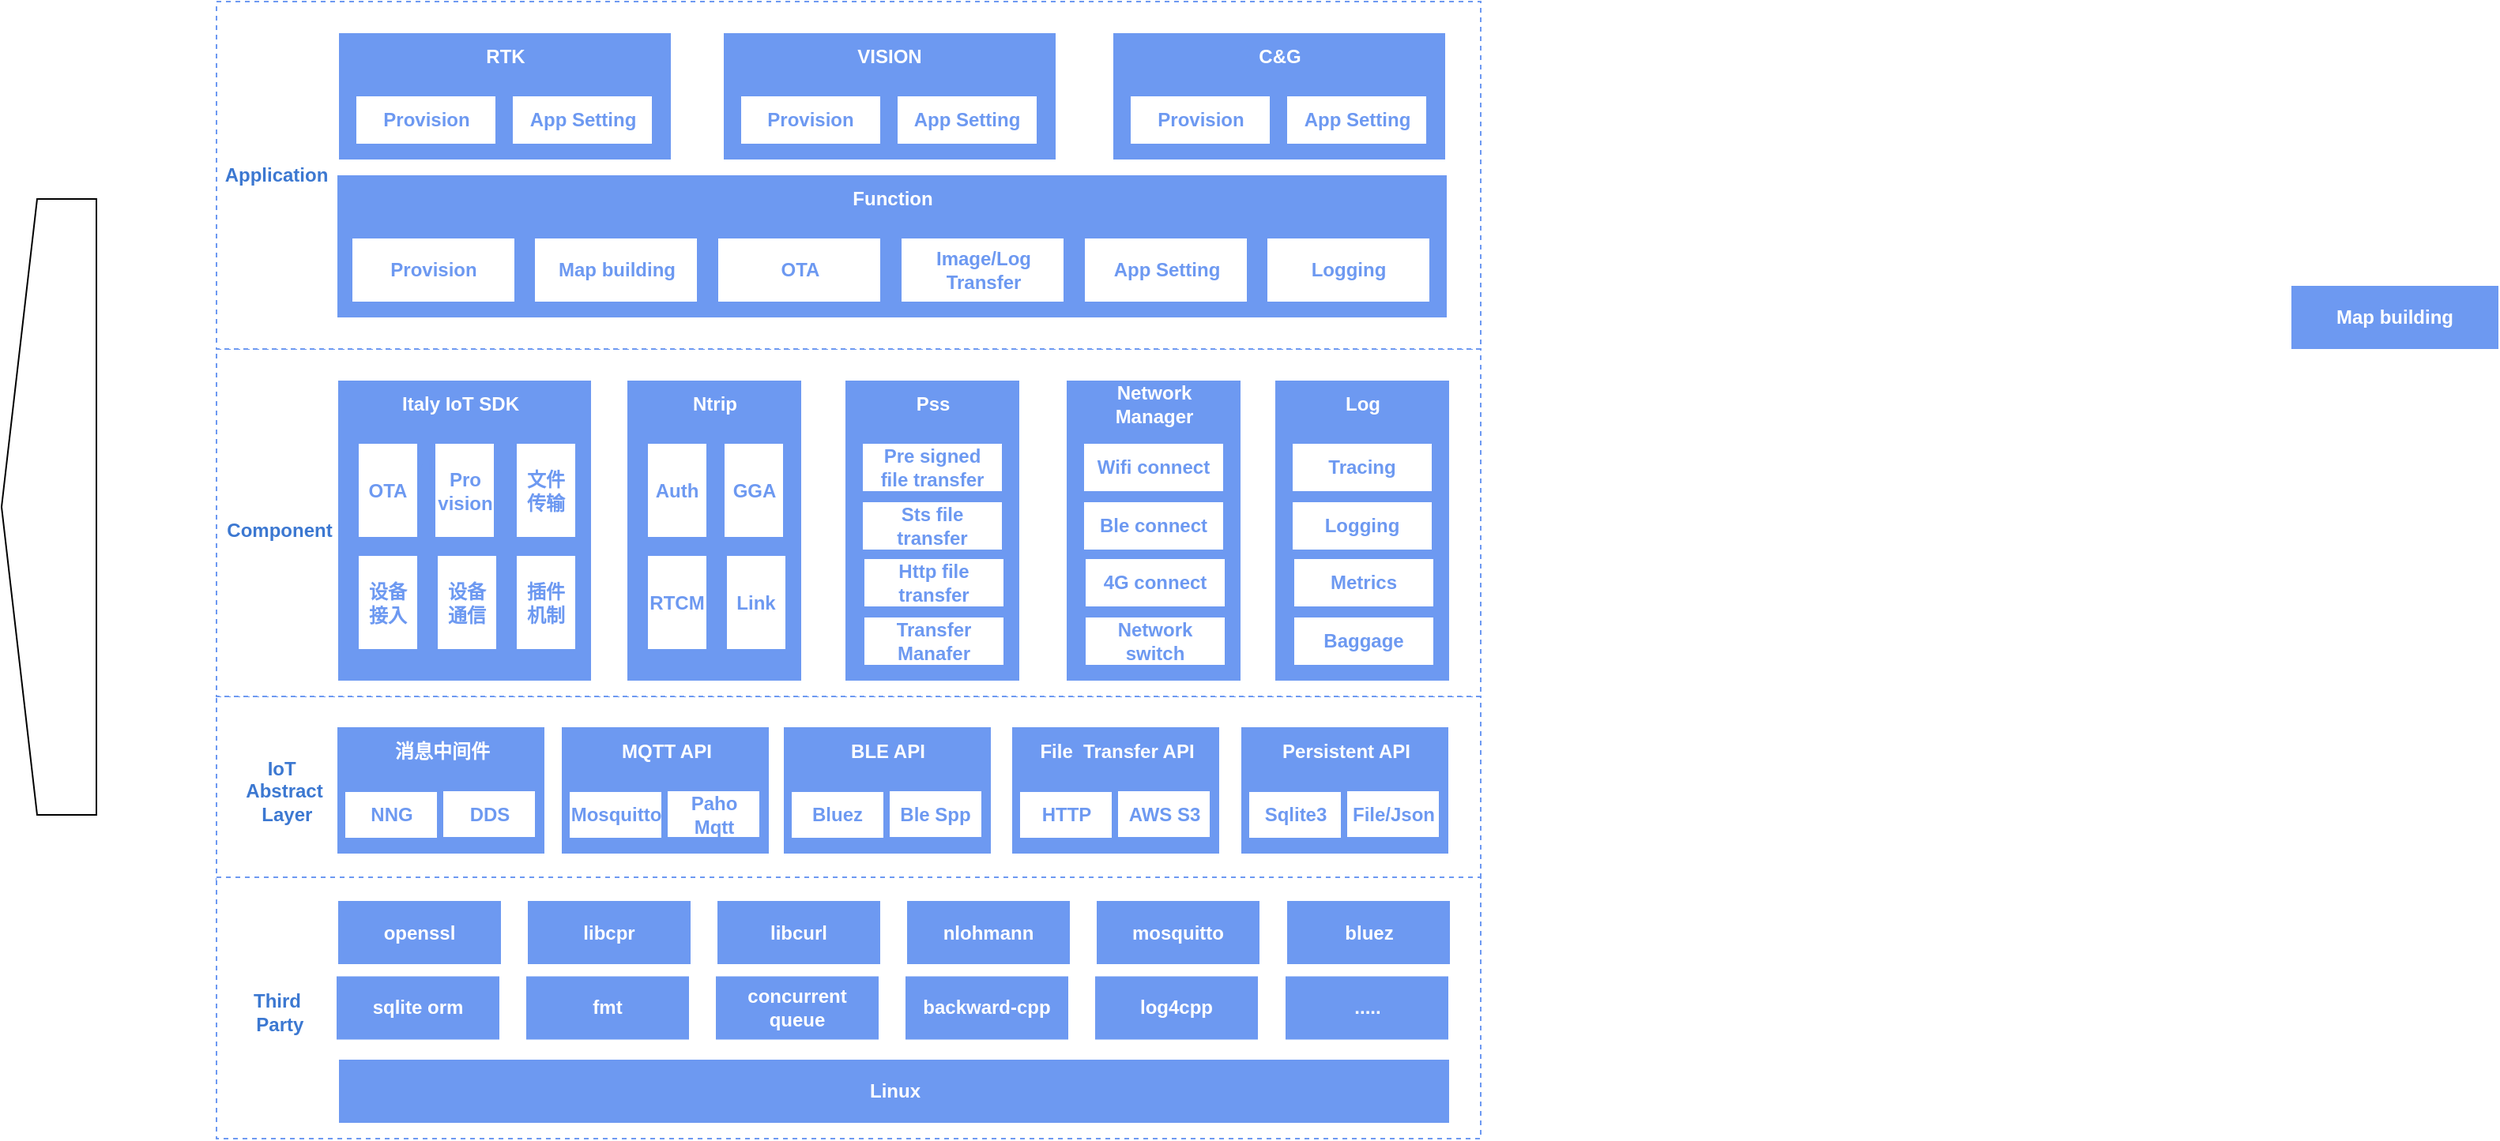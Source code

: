 <mxfile version="24.2.5" type="github">
  <diagram name="Page-1" id="l_OiwGUTq0qdKfJkXdF_">
    <mxGraphModel dx="2349" dy="774" grid="1" gridSize="10" guides="1" tooltips="1" connect="1" arrows="1" fold="1" page="1" pageScale="1" pageWidth="980" pageHeight="1390" math="0" shadow="0">
      <root>
        <mxCell id="0" />
        <mxCell id="1" parent="0" />
        <mxCell id="pYx0bb8y0Nwebs5ZcUZV-115" value="" style="rounded=0;whiteSpace=wrap;html=1;dashed=1;strokeColor=#6D99F1;" vertex="1" parent="1">
          <mxGeometry x="80" y="570" width="800" height="120" as="geometry" />
        </mxCell>
        <mxCell id="pYx0bb8y0Nwebs5ZcUZV-114" value="" style="rounded=0;whiteSpace=wrap;html=1;dashed=1;strokeColor=#6D99F1;" vertex="1" parent="1">
          <mxGeometry x="80" y="350" width="800" height="220" as="geometry" />
        </mxCell>
        <mxCell id="pYx0bb8y0Nwebs5ZcUZV-113" value="" style="rounded=0;whiteSpace=wrap;html=1;dashed=1;strokeColor=#6D99F1;" vertex="1" parent="1">
          <mxGeometry x="80" y="130" width="800" height="220" as="geometry" />
        </mxCell>
        <mxCell id="pYx0bb8y0Nwebs5ZcUZV-15" value="" style="rounded=0;whiteSpace=wrap;html=1;dashed=1;strokeColor=#6D99F1;strokeWidth=1;" vertex="1" parent="1">
          <mxGeometry x="80" y="684.5" width="800" height="165.5" as="geometry" />
        </mxCell>
        <mxCell id="LwNcviMzNNnvvnob7Xeb-47" value="" style="shape=offPageConnector;whiteSpace=wrap;html=1;rotation=90;" parent="1" vertex="1">
          <mxGeometry x="-221" y="420" width="390" height="60" as="geometry" />
        </mxCell>
        <mxCell id="LwNcviMzNNnvvnob7Xeb-116" value="IoT&amp;nbsp;&lt;div&gt;Abstract&lt;/div&gt;&lt;div&gt;&amp;nbsp;Layer&lt;/div&gt;" style="text;html=1;align=center;verticalAlign=middle;whiteSpace=wrap;rounded=0;fontStyle=1;fontColor=#3C78D1;" parent="1" vertex="1">
          <mxGeometry x="87.5" y="576.75" width="70" height="105.5" as="geometry" />
        </mxCell>
        <mxCell id="LwNcviMzNNnvvnob7Xeb-117" value="Component" style="text;html=1;align=center;verticalAlign=middle;whiteSpace=wrap;rounded=0;fontStyle=1;fontColor=#3C78D1;" parent="1" vertex="1">
          <mxGeometry x="80" y="350" width="80" height="230" as="geometry" />
        </mxCell>
        <mxCell id="LwNcviMzNNnvvnob7Xeb-168" value="" style="rounded=0;whiteSpace=wrap;html=1;fillColor=#6D99F1;strokeColor=none;" parent="1" vertex="1">
          <mxGeometry x="156.5" y="589.5" width="131" height="80" as="geometry" />
        </mxCell>
        <mxCell id="LwNcviMzNNnvvnob7Xeb-170" value="消息中间件" style="text;html=1;strokeColor=none;fillColor=none;align=center;verticalAlign=middle;whiteSpace=wrap;rounded=0;fontColor=#FFFFFF;fontStyle=1;movable=1;resizable=1;rotatable=1;deletable=1;editable=1;locked=0;connectable=1;" parent="1" vertex="1">
          <mxGeometry x="157.5" y="589.5" width="130" height="30" as="geometry" />
        </mxCell>
        <mxCell id="LwNcviMzNNnvvnob7Xeb-172" value="NNG" style="rounded=0;whiteSpace=wrap;html=1;strokeColor=none;fontColor=#6D99F1;fontStyle=1" parent="1" vertex="1">
          <mxGeometry x="161.5" y="630.5" width="58" height="29" as="geometry" />
        </mxCell>
        <mxCell id="LwNcviMzNNnvvnob7Xeb-192" value="DDS" style="rounded=0;whiteSpace=wrap;html=1;strokeColor=none;fontColor=#6D99F1;fontStyle=1" parent="1" vertex="1">
          <mxGeometry x="223.5" y="630" width="58" height="29" as="geometry" />
        </mxCell>
        <mxCell id="LwNcviMzNNnvvnob7Xeb-194" value="" style="rounded=0;whiteSpace=wrap;html=1;fillColor=#6D99F1;strokeColor=none;" parent="1" vertex="1">
          <mxGeometry x="298.5" y="589.5" width="131" height="80" as="geometry" />
        </mxCell>
        <mxCell id="LwNcviMzNNnvvnob7Xeb-195" value="MQTT API" style="text;html=1;strokeColor=none;fillColor=none;align=center;verticalAlign=middle;whiteSpace=wrap;rounded=0;fontColor=#FFFFFF;fontStyle=1;movable=1;resizable=1;rotatable=1;deletable=1;editable=1;locked=0;connectable=1;" parent="1" vertex="1">
          <mxGeometry x="299.5" y="589.5" width="130" height="30" as="geometry" />
        </mxCell>
        <mxCell id="LwNcviMzNNnvvnob7Xeb-196" value="Mosquitto" style="rounded=0;whiteSpace=wrap;html=1;strokeColor=none;fontColor=#6D99F1;fontStyle=1" parent="1" vertex="1">
          <mxGeometry x="303.5" y="630.5" width="58" height="29" as="geometry" />
        </mxCell>
        <mxCell id="LwNcviMzNNnvvnob7Xeb-197" value="Paho Mqtt" style="rounded=0;whiteSpace=wrap;html=1;strokeColor=none;fontColor=#6D99F1;fontStyle=1" parent="1" vertex="1">
          <mxGeometry x="365.5" y="630" width="58" height="29" as="geometry" />
        </mxCell>
        <mxCell id="LwNcviMzNNnvvnob7Xeb-198" value="" style="rounded=0;whiteSpace=wrap;html=1;fillColor=#6D99F1;strokeColor=none;" parent="1" vertex="1">
          <mxGeometry x="439" y="589.5" width="131" height="80" as="geometry" />
        </mxCell>
        <mxCell id="LwNcviMzNNnvvnob7Xeb-199" value="BLE API" style="text;html=1;strokeColor=none;fillColor=none;align=center;verticalAlign=middle;whiteSpace=wrap;rounded=0;fontColor=#FFFFFF;fontStyle=1;movable=1;resizable=1;rotatable=1;deletable=1;editable=1;locked=0;connectable=1;" parent="1" vertex="1">
          <mxGeometry x="440" y="589.5" width="130" height="30" as="geometry" />
        </mxCell>
        <mxCell id="LwNcviMzNNnvvnob7Xeb-200" value="Bluez" style="rounded=0;whiteSpace=wrap;html=1;strokeColor=none;fontColor=#6D99F1;fontStyle=1" parent="1" vertex="1">
          <mxGeometry x="444" y="630.5" width="58" height="29" as="geometry" />
        </mxCell>
        <mxCell id="LwNcviMzNNnvvnob7Xeb-201" value="Ble Spp" style="rounded=0;whiteSpace=wrap;html=1;strokeColor=none;fontColor=#6D99F1;fontStyle=1" parent="1" vertex="1">
          <mxGeometry x="506" y="630" width="58" height="29" as="geometry" />
        </mxCell>
        <mxCell id="LwNcviMzNNnvvnob7Xeb-202" value="" style="rounded=0;whiteSpace=wrap;html=1;fillColor=#6D99F1;strokeColor=none;" parent="1" vertex="1">
          <mxGeometry x="583.5" y="589.5" width="131" height="80" as="geometry" />
        </mxCell>
        <mxCell id="LwNcviMzNNnvvnob7Xeb-203" value="File&amp;nbsp; Transfer API" style="text;html=1;strokeColor=none;fillColor=none;align=center;verticalAlign=middle;whiteSpace=wrap;rounded=0;fontColor=#FFFFFF;fontStyle=1;movable=1;resizable=1;rotatable=1;deletable=1;editable=1;locked=0;connectable=1;" parent="1" vertex="1">
          <mxGeometry x="584.5" y="589.5" width="130" height="30" as="geometry" />
        </mxCell>
        <mxCell id="LwNcviMzNNnvvnob7Xeb-204" value="HTTP" style="rounded=0;whiteSpace=wrap;html=1;strokeColor=none;fontColor=#6D99F1;fontStyle=1" parent="1" vertex="1">
          <mxGeometry x="588.5" y="630.5" width="58" height="29" as="geometry" />
        </mxCell>
        <mxCell id="LwNcviMzNNnvvnob7Xeb-205" value="AWS S3" style="rounded=0;whiteSpace=wrap;html=1;strokeColor=none;fontColor=#6D99F1;fontStyle=1" parent="1" vertex="1">
          <mxGeometry x="650.5" y="630" width="58" height="29" as="geometry" />
        </mxCell>
        <mxCell id="LwNcviMzNNnvvnob7Xeb-206" value="" style="rounded=0;whiteSpace=wrap;html=1;fillColor=#6D99F1;strokeColor=none;" parent="1" vertex="1">
          <mxGeometry x="728.5" y="589.5" width="131" height="80" as="geometry" />
        </mxCell>
        <mxCell id="LwNcviMzNNnvvnob7Xeb-207" value="Persistent API" style="text;html=1;strokeColor=none;fillColor=none;align=center;verticalAlign=middle;whiteSpace=wrap;rounded=0;fontColor=#FFFFFF;fontStyle=1;movable=1;resizable=1;rotatable=1;deletable=1;editable=1;locked=0;connectable=1;" parent="1" vertex="1">
          <mxGeometry x="729.5" y="589.5" width="130" height="30" as="geometry" />
        </mxCell>
        <mxCell id="LwNcviMzNNnvvnob7Xeb-208" value="Sqlite3" style="rounded=0;whiteSpace=wrap;html=1;strokeColor=none;fontColor=#6D99F1;fontStyle=1" parent="1" vertex="1">
          <mxGeometry x="733.5" y="630.5" width="58" height="29" as="geometry" />
        </mxCell>
        <mxCell id="LwNcviMzNNnvvnob7Xeb-209" value="File/Json" style="rounded=0;whiteSpace=wrap;html=1;strokeColor=none;fontColor=#6D99F1;fontStyle=1" parent="1" vertex="1">
          <mxGeometry x="795.5" y="630" width="58" height="29" as="geometry" />
        </mxCell>
        <mxCell id="pYx0bb8y0Nwebs5ZcUZV-1" value="&lt;font color=&quot;#ffffff&quot;&gt;&lt;b&gt;openssl&lt;/b&gt;&lt;/font&gt;" style="rounded=0;whiteSpace=wrap;html=1;fillColor=#6D99F1;strokeColor=none;" vertex="1" parent="1">
          <mxGeometry x="157" y="699.5" width="103" height="40" as="geometry" />
        </mxCell>
        <mxCell id="pYx0bb8y0Nwebs5ZcUZV-17" value="Third&lt;div&gt;&amp;nbsp;Party&lt;/div&gt;" style="text;html=1;align=center;verticalAlign=middle;whiteSpace=wrap;rounded=0;fontStyle=1;fontColor=#3C78D1;" vertex="1" parent="1">
          <mxGeometry x="80" y="690" width="76.5" height="160" as="geometry" />
        </mxCell>
        <mxCell id="pYx0bb8y0Nwebs5ZcUZV-37" value="" style="group" vertex="1" connectable="0" parent="1">
          <mxGeometry x="157" y="370" width="160" height="190" as="geometry" />
        </mxCell>
        <mxCell id="LwNcviMzNNnvvnob7Xeb-74" value="" style="rounded=0;whiteSpace=wrap;html=1;fillColor=#6D99F1;strokeColor=none;" parent="pYx0bb8y0Nwebs5ZcUZV-37" vertex="1">
          <mxGeometry width="160" height="190" as="geometry" />
        </mxCell>
        <mxCell id="LwNcviMzNNnvvnob7Xeb-72" value="Italy IoT SDK" style="text;html=1;strokeColor=none;fillColor=none;align=center;verticalAlign=middle;whiteSpace=wrap;rounded=0;fontColor=#6d99f1;fontStyle=1;movable=1;resizable=1;rotatable=1;deletable=1;editable=1;locked=0;connectable=1;" parent="pYx0bb8y0Nwebs5ZcUZV-37" vertex="1">
          <mxGeometry x="18.5" y="40" width="95" height="30" as="geometry" />
        </mxCell>
        <mxCell id="LwNcviMzNNnvvnob7Xeb-75" value="设备接入" style="rounded=0;whiteSpace=wrap;html=1;strokeColor=none;fontColor=#6D99F1;fontStyle=1" parent="pYx0bb8y0Nwebs5ZcUZV-37" vertex="1">
          <mxGeometry x="13" y="111" width="37" height="59" as="geometry" />
        </mxCell>
        <mxCell id="LwNcviMzNNnvvnob7Xeb-76" value="Italy IoT SDK" style="text;html=1;strokeColor=none;fillColor=none;align=center;verticalAlign=middle;whiteSpace=wrap;rounded=0;fontColor=#FFFFFF;fontStyle=1;movable=1;resizable=1;rotatable=1;deletable=1;editable=1;locked=0;connectable=1;" parent="pYx0bb8y0Nwebs5ZcUZV-37" vertex="1">
          <mxGeometry x="30" width="95" height="30" as="geometry" />
        </mxCell>
        <mxCell id="LwNcviMzNNnvvnob7Xeb-78" value="设备通信" style="rounded=0;whiteSpace=wrap;html=1;strokeColor=none;fontColor=#6D99F1;fontStyle=1" parent="pYx0bb8y0Nwebs5ZcUZV-37" vertex="1">
          <mxGeometry x="63" y="111" width="37" height="59" as="geometry" />
        </mxCell>
        <mxCell id="LwNcviMzNNnvvnob7Xeb-79" value="插件机制" style="rounded=0;whiteSpace=wrap;html=1;strokeColor=none;fontColor=#6D99F1;fontStyle=1" parent="pYx0bb8y0Nwebs5ZcUZV-37" vertex="1">
          <mxGeometry x="113" y="111" width="37" height="59" as="geometry" />
        </mxCell>
        <mxCell id="LwNcviMzNNnvvnob7Xeb-80" value="OTA" style="rounded=0;whiteSpace=wrap;html=1;strokeColor=none;fontColor=#6D99F1;fontStyle=1" parent="pYx0bb8y0Nwebs5ZcUZV-37" vertex="1">
          <mxGeometry x="13" y="40" width="37" height="59" as="geometry" />
        </mxCell>
        <mxCell id="LwNcviMzNNnvvnob7Xeb-81" value="Pro&lt;div&gt;vision&lt;/div&gt;" style="rounded=0;whiteSpace=wrap;html=1;strokeColor=none;fontColor=#6D99F1;fontStyle=1" parent="pYx0bb8y0Nwebs5ZcUZV-37" vertex="1">
          <mxGeometry x="61.5" y="40" width="37" height="59" as="geometry" />
        </mxCell>
        <mxCell id="LwNcviMzNNnvvnob7Xeb-82" value="文件传输" style="rounded=0;whiteSpace=wrap;html=1;strokeColor=none;fontColor=#6D99F1;fontStyle=1" parent="pYx0bb8y0Nwebs5ZcUZV-37" vertex="1">
          <mxGeometry x="113" y="40" width="37" height="59" as="geometry" />
        </mxCell>
        <mxCell id="pYx0bb8y0Nwebs5ZcUZV-38" value="" style="group" vertex="1" connectable="0" parent="1">
          <mxGeometry x="340" y="370" width="110" height="190" as="geometry" />
        </mxCell>
        <mxCell id="LwNcviMzNNnvvnob7Xeb-83" value="" style="rounded=0;whiteSpace=wrap;html=1;fillColor=#6D99F1;strokeColor=none;" parent="pYx0bb8y0Nwebs5ZcUZV-38" vertex="1">
          <mxGeometry width="110" height="190" as="geometry" />
        </mxCell>
        <mxCell id="LwNcviMzNNnvvnob7Xeb-84" value="RTCM" style="rounded=0;whiteSpace=wrap;html=1;strokeColor=none;fontColor=#6D99F1;fontStyle=1" parent="pYx0bb8y0Nwebs5ZcUZV-38" vertex="1">
          <mxGeometry x="13" y="111" width="37" height="59" as="geometry" />
        </mxCell>
        <mxCell id="LwNcviMzNNnvvnob7Xeb-85" value="Ntrip" style="text;html=1;strokeColor=none;fillColor=none;align=center;verticalAlign=middle;whiteSpace=wrap;rounded=0;fontColor=#FFFFFF;fontStyle=1;movable=1;resizable=1;rotatable=1;deletable=1;editable=1;locked=0;connectable=1;" parent="pYx0bb8y0Nwebs5ZcUZV-38" vertex="1">
          <mxGeometry x="7.5" width="95" height="30" as="geometry" />
        </mxCell>
        <mxCell id="LwNcviMzNNnvvnob7Xeb-86" value="Link" style="rounded=0;whiteSpace=wrap;html=1;strokeColor=none;fontColor=#6D99F1;fontStyle=1" parent="pYx0bb8y0Nwebs5ZcUZV-38" vertex="1">
          <mxGeometry x="63" y="111" width="37" height="59" as="geometry" />
        </mxCell>
        <mxCell id="LwNcviMzNNnvvnob7Xeb-88" value="Auth" style="rounded=0;whiteSpace=wrap;html=1;strokeColor=none;fontColor=#6D99F1;fontStyle=1" parent="pYx0bb8y0Nwebs5ZcUZV-38" vertex="1">
          <mxGeometry x="13" y="40" width="37" height="59" as="geometry" />
        </mxCell>
        <mxCell id="LwNcviMzNNnvvnob7Xeb-89" value="GGA" style="rounded=0;whiteSpace=wrap;html=1;strokeColor=none;fontColor=#6D99F1;fontStyle=1" parent="pYx0bb8y0Nwebs5ZcUZV-38" vertex="1">
          <mxGeometry x="61.5" y="40" width="37" height="59" as="geometry" />
        </mxCell>
        <mxCell id="pYx0bb8y0Nwebs5ZcUZV-39" value="" style="group" vertex="1" connectable="0" parent="1">
          <mxGeometry x="478" y="370" width="110" height="190" as="geometry" />
        </mxCell>
        <mxCell id="LwNcviMzNNnvvnob7Xeb-97" value="" style="rounded=0;whiteSpace=wrap;html=1;fillColor=#6D99F1;strokeColor=none;" parent="pYx0bb8y0Nwebs5ZcUZV-39" vertex="1">
          <mxGeometry width="110" height="190" as="geometry" />
        </mxCell>
        <mxCell id="LwNcviMzNNnvvnob7Xeb-98" value="Http file&lt;div&gt;transfer&lt;/div&gt;" style="rounded=0;whiteSpace=wrap;html=1;strokeColor=none;fontColor=#6D99F1;fontStyle=1" parent="pYx0bb8y0Nwebs5ZcUZV-39" vertex="1">
          <mxGeometry x="12" y="113" width="88" height="30" as="geometry" />
        </mxCell>
        <mxCell id="LwNcviMzNNnvvnob7Xeb-99" value="Pss" style="text;html=1;strokeColor=none;fillColor=none;align=center;verticalAlign=middle;whiteSpace=wrap;rounded=0;fontColor=#FFFFFF;fontStyle=1;movable=1;resizable=1;rotatable=1;deletable=1;editable=1;locked=0;connectable=1;" parent="pYx0bb8y0Nwebs5ZcUZV-39" vertex="1">
          <mxGeometry x="7.5" width="95" height="30" as="geometry" />
        </mxCell>
        <mxCell id="pYx0bb8y0Nwebs5ZcUZV-21" value="Sts file&lt;div&gt;transfer&lt;/div&gt;" style="rounded=0;whiteSpace=wrap;html=1;strokeColor=none;fontColor=#6D99F1;fontStyle=1" vertex="1" parent="pYx0bb8y0Nwebs5ZcUZV-39">
          <mxGeometry x="11" y="77" width="88" height="30" as="geometry" />
        </mxCell>
        <mxCell id="pYx0bb8y0Nwebs5ZcUZV-22" value="Pre signed&lt;div&gt;file transfer&lt;/div&gt;" style="rounded=0;whiteSpace=wrap;html=1;strokeColor=none;fontColor=#6D99F1;fontStyle=1" vertex="1" parent="pYx0bb8y0Nwebs5ZcUZV-39">
          <mxGeometry x="11" y="40" width="88" height="30" as="geometry" />
        </mxCell>
        <mxCell id="pYx0bb8y0Nwebs5ZcUZV-24" value="Transfer&lt;div&gt;Manafer&lt;/div&gt;" style="rounded=0;whiteSpace=wrap;html=1;strokeColor=none;fontColor=#6D99F1;fontStyle=1" vertex="1" parent="pYx0bb8y0Nwebs5ZcUZV-39">
          <mxGeometry x="12" y="150" width="88" height="30" as="geometry" />
        </mxCell>
        <mxCell id="pYx0bb8y0Nwebs5ZcUZV-40" value="" style="group" vertex="1" connectable="0" parent="1">
          <mxGeometry x="618" y="370" width="110" height="190" as="geometry" />
        </mxCell>
        <mxCell id="pYx0bb8y0Nwebs5ZcUZV-25" value="" style="rounded=0;whiteSpace=wrap;html=1;fillColor=#6D99F1;strokeColor=none;" vertex="1" parent="pYx0bb8y0Nwebs5ZcUZV-40">
          <mxGeometry width="110" height="190" as="geometry" />
        </mxCell>
        <mxCell id="pYx0bb8y0Nwebs5ZcUZV-26" value="4G connect" style="rounded=0;whiteSpace=wrap;html=1;strokeColor=none;fontColor=#6D99F1;fontStyle=1" vertex="1" parent="pYx0bb8y0Nwebs5ZcUZV-40">
          <mxGeometry x="12" y="113" width="88" height="30" as="geometry" />
        </mxCell>
        <mxCell id="pYx0bb8y0Nwebs5ZcUZV-27" value="Network Manager" style="text;html=1;strokeColor=none;fillColor=none;align=center;verticalAlign=middle;whiteSpace=wrap;rounded=0;fontColor=#FFFFFF;fontStyle=1;movable=1;resizable=1;rotatable=1;deletable=1;editable=1;locked=0;connectable=1;" vertex="1" parent="pYx0bb8y0Nwebs5ZcUZV-40">
          <mxGeometry x="7.5" width="95" height="30" as="geometry" />
        </mxCell>
        <mxCell id="pYx0bb8y0Nwebs5ZcUZV-28" value="Ble connect" style="rounded=0;whiteSpace=wrap;html=1;strokeColor=none;fontColor=#6D99F1;fontStyle=1" vertex="1" parent="pYx0bb8y0Nwebs5ZcUZV-40">
          <mxGeometry x="11" y="77" width="88" height="30" as="geometry" />
        </mxCell>
        <mxCell id="pYx0bb8y0Nwebs5ZcUZV-29" value="Wifi connect" style="rounded=0;whiteSpace=wrap;html=1;strokeColor=none;fontColor=#6D99F1;fontStyle=1" vertex="1" parent="pYx0bb8y0Nwebs5ZcUZV-40">
          <mxGeometry x="11" y="40" width="88" height="30" as="geometry" />
        </mxCell>
        <mxCell id="pYx0bb8y0Nwebs5ZcUZV-30" value="Network switch" style="rounded=0;whiteSpace=wrap;html=1;strokeColor=none;fontColor=#6D99F1;fontStyle=1" vertex="1" parent="pYx0bb8y0Nwebs5ZcUZV-40">
          <mxGeometry x="12" y="150" width="88" height="30" as="geometry" />
        </mxCell>
        <mxCell id="pYx0bb8y0Nwebs5ZcUZV-31" value="" style="rounded=0;whiteSpace=wrap;html=1;fillColor=#6D99F1;strokeColor=none;container=0;" vertex="1" parent="1">
          <mxGeometry x="750" y="370" width="110" height="190" as="geometry" />
        </mxCell>
        <mxCell id="pYx0bb8y0Nwebs5ZcUZV-32" value="Metrics" style="rounded=0;whiteSpace=wrap;html=1;strokeColor=none;fontColor=#6D99F1;fontStyle=1;container=0;" vertex="1" parent="1">
          <mxGeometry x="762" y="483" width="88" height="30" as="geometry" />
        </mxCell>
        <mxCell id="pYx0bb8y0Nwebs5ZcUZV-33" value="Log" style="text;html=1;strokeColor=none;fillColor=none;align=center;verticalAlign=middle;whiteSpace=wrap;rounded=0;fontColor=#FFFFFF;fontStyle=1;movable=1;resizable=1;rotatable=1;deletable=1;editable=1;locked=0;connectable=1;container=0;" vertex="1" parent="1">
          <mxGeometry x="757.5" y="370" width="95" height="30" as="geometry" />
        </mxCell>
        <mxCell id="pYx0bb8y0Nwebs5ZcUZV-34" value="Logging" style="rounded=0;whiteSpace=wrap;html=1;strokeColor=none;fontColor=#6D99F1;fontStyle=1;container=0;" vertex="1" parent="1">
          <mxGeometry x="761" y="447" width="88" height="30" as="geometry" />
        </mxCell>
        <mxCell id="pYx0bb8y0Nwebs5ZcUZV-35" value="Tracing" style="rounded=0;whiteSpace=wrap;html=1;strokeColor=none;fontColor=#6D99F1;fontStyle=1;container=0;" vertex="1" parent="1">
          <mxGeometry x="761" y="410" width="88" height="30" as="geometry" />
        </mxCell>
        <mxCell id="pYx0bb8y0Nwebs5ZcUZV-36" value="Baggage" style="rounded=0;whiteSpace=wrap;html=1;strokeColor=none;fontColor=#6D99F1;fontStyle=1;container=0;" vertex="1" parent="1">
          <mxGeometry x="762" y="520" width="88" height="30" as="geometry" />
        </mxCell>
        <mxCell id="pYx0bb8y0Nwebs5ZcUZV-43" value="" style="rounded=0;whiteSpace=wrap;html=1;fillColor=#6D99F1;strokeColor=none;" vertex="1" parent="1">
          <mxGeometry x="156.5" y="240" width="702" height="90" as="geometry" />
        </mxCell>
        <mxCell id="pYx0bb8y0Nwebs5ZcUZV-46" value="&lt;font color=&quot;#ffffff&quot;&gt;&lt;b&gt;Map building&lt;/b&gt;&lt;/font&gt;" style="rounded=0;whiteSpace=wrap;html=1;fillColor=#6D99F1;strokeColor=none;" vertex="1" parent="1">
          <mxGeometry x="1393" y="310" width="131" height="40" as="geometry" />
        </mxCell>
        <mxCell id="pYx0bb8y0Nwebs5ZcUZV-47" value="Provision" style="rounded=0;whiteSpace=wrap;html=1;strokeColor=none;fontColor=#6D99F1;fontStyle=1;container=0;" vertex="1" parent="1">
          <mxGeometry x="166" y="280" width="102.5" height="40" as="geometry" />
        </mxCell>
        <mxCell id="pYx0bb8y0Nwebs5ZcUZV-49" value="Map building" style="rounded=0;whiteSpace=wrap;html=1;strokeColor=none;fontColor=#6D99F1;fontStyle=1;container=0;" vertex="1" parent="1">
          <mxGeometry x="281.5" y="280" width="102.5" height="40" as="geometry" />
        </mxCell>
        <mxCell id="pYx0bb8y0Nwebs5ZcUZV-50" value="OTA" style="rounded=0;whiteSpace=wrap;html=1;strokeColor=none;fontColor=#6D99F1;fontStyle=1;container=0;" vertex="1" parent="1">
          <mxGeometry x="397.5" y="280" width="102.5" height="40" as="geometry" />
        </mxCell>
        <mxCell id="pYx0bb8y0Nwebs5ZcUZV-51" value="Image/Log Transfer" style="rounded=0;whiteSpace=wrap;html=1;strokeColor=none;fontColor=#6D99F1;fontStyle=1;container=0;" vertex="1" parent="1">
          <mxGeometry x="513.5" y="280" width="102.5" height="40" as="geometry" />
        </mxCell>
        <mxCell id="pYx0bb8y0Nwebs5ZcUZV-52" value="App Setting" style="rounded=0;whiteSpace=wrap;html=1;strokeColor=none;fontColor=#6D99F1;fontStyle=1;container=0;" vertex="1" parent="1">
          <mxGeometry x="629.5" y="280" width="102.5" height="40" as="geometry" />
        </mxCell>
        <mxCell id="pYx0bb8y0Nwebs5ZcUZV-54" value="Logging" style="rounded=0;whiteSpace=wrap;html=1;strokeColor=none;fontColor=#6D99F1;fontStyle=1;container=0;" vertex="1" parent="1">
          <mxGeometry x="745" y="280" width="102.5" height="40" as="geometry" />
        </mxCell>
        <mxCell id="pYx0bb8y0Nwebs5ZcUZV-62" value="Function" style="text;html=1;strokeColor=none;fillColor=none;align=center;verticalAlign=middle;whiteSpace=wrap;rounded=0;fontColor=#FFFFFF;fontStyle=1;movable=1;resizable=1;rotatable=1;deletable=1;editable=1;locked=0;connectable=1;container=0;" vertex="1" parent="1">
          <mxGeometry x="156.5" y="240" width="702" height="30" as="geometry" />
        </mxCell>
        <mxCell id="pYx0bb8y0Nwebs5ZcUZV-64" value="" style="rounded=0;whiteSpace=wrap;html=1;fillColor=#6D99F1;strokeColor=none;container=0;" vertex="1" parent="1">
          <mxGeometry x="157.5" y="150" width="210" height="80" as="geometry" />
        </mxCell>
        <mxCell id="pYx0bb8y0Nwebs5ZcUZV-66" value="RTK" style="text;html=1;strokeColor=none;fillColor=none;align=center;verticalAlign=middle;whiteSpace=wrap;rounded=0;fontColor=#FFFFFF;fontStyle=1;movable=1;resizable=1;rotatable=1;deletable=1;editable=1;locked=0;connectable=1;container=0;" vertex="1" parent="1">
          <mxGeometry x="157.5" y="150" width="210" height="30" as="geometry" />
        </mxCell>
        <mxCell id="pYx0bb8y0Nwebs5ZcUZV-67" value="App Setting" style="rounded=0;whiteSpace=wrap;html=1;strokeColor=none;fontColor=#6D99F1;fontStyle=1;container=0;" vertex="1" parent="1">
          <mxGeometry x="267.5" y="190" width="88" height="30" as="geometry" />
        </mxCell>
        <mxCell id="pYx0bb8y0Nwebs5ZcUZV-68" value="Provision" style="rounded=0;whiteSpace=wrap;html=1;strokeColor=none;fontColor=#6D99F1;fontStyle=1;container=0;" vertex="1" parent="1">
          <mxGeometry x="168.5" y="190" width="88" height="30" as="geometry" />
        </mxCell>
        <mxCell id="pYx0bb8y0Nwebs5ZcUZV-72" value="&lt;font color=&quot;#ffffff&quot;&gt;&lt;b&gt;Linux&lt;/b&gt;&lt;/font&gt;" style="rounded=0;whiteSpace=wrap;html=1;fillColor=#6D99F1;strokeColor=none;" vertex="1" parent="1">
          <mxGeometry x="157.5" y="800" width="702.5" height="40" as="geometry" />
        </mxCell>
        <mxCell id="pYx0bb8y0Nwebs5ZcUZV-89" value="&lt;b style=&quot;border-color: var(--border-color); color: rgb(255, 255, 255);&quot;&gt;libcpr&lt;/b&gt;" style="rounded=0;whiteSpace=wrap;html=1;fillColor=#6D99F1;strokeColor=none;" vertex="1" parent="1">
          <mxGeometry x="277" y="699.5" width="103" height="40" as="geometry" />
        </mxCell>
        <mxCell id="pYx0bb8y0Nwebs5ZcUZV-90" value="&lt;b style=&quot;border-color: var(--border-color); color: rgb(255, 255, 255);&quot;&gt;libcurl&lt;/b&gt;" style="rounded=0;whiteSpace=wrap;html=1;fillColor=#6D99F1;strokeColor=none;" vertex="1" parent="1">
          <mxGeometry x="397" y="699.5" width="103" height="40" as="geometry" />
        </mxCell>
        <mxCell id="pYx0bb8y0Nwebs5ZcUZV-91" value="&lt;b style=&quot;border-color: var(--border-color); color: rgb(255, 255, 255);&quot;&gt;nlohmann&lt;/b&gt;" style="rounded=0;whiteSpace=wrap;html=1;fillColor=#6D99F1;strokeColor=none;" vertex="1" parent="1">
          <mxGeometry x="517" y="699.5" width="103" height="40" as="geometry" />
        </mxCell>
        <mxCell id="pYx0bb8y0Nwebs5ZcUZV-92" value="&lt;b style=&quot;border-color: var(--border-color); color: rgb(255, 255, 255);&quot;&gt;mosquitto&lt;/b&gt;" style="rounded=0;whiteSpace=wrap;html=1;fillColor=#6D99F1;strokeColor=none;" vertex="1" parent="1">
          <mxGeometry x="637" y="699.5" width="103" height="40" as="geometry" />
        </mxCell>
        <mxCell id="pYx0bb8y0Nwebs5ZcUZV-93" value="&lt;b style=&quot;border-color: var(--border-color); color: rgb(255, 255, 255);&quot;&gt;bluez&lt;/b&gt;" style="rounded=0;whiteSpace=wrap;html=1;fillColor=#6D99F1;strokeColor=none;" vertex="1" parent="1">
          <mxGeometry x="757.5" y="699.5" width="103" height="40" as="geometry" />
        </mxCell>
        <mxCell id="pYx0bb8y0Nwebs5ZcUZV-94" value="&lt;b style=&quot;border-color: var(--border-color); color: rgb(255, 255, 255);&quot;&gt;sqlite orm&lt;/b&gt;" style="rounded=0;whiteSpace=wrap;html=1;fillColor=#6D99F1;strokeColor=none;" vertex="1" parent="1">
          <mxGeometry x="156" y="747.25" width="103" height="40" as="geometry" />
        </mxCell>
        <mxCell id="pYx0bb8y0Nwebs5ZcUZV-95" value="&lt;b style=&quot;border-color: var(--border-color); color: rgb(255, 255, 255);&quot;&gt;fmt&lt;/b&gt;" style="rounded=0;whiteSpace=wrap;html=1;fillColor=#6D99F1;strokeColor=none;" vertex="1" parent="1">
          <mxGeometry x="276" y="747.25" width="103" height="40" as="geometry" />
        </mxCell>
        <mxCell id="pYx0bb8y0Nwebs5ZcUZV-96" value="&lt;font style=&quot;border-color: var(--border-color);&quot; color=&quot;#ffffff&quot;&gt;&lt;b style=&quot;border-color: var(--border-color);&quot;&gt;concurrent&lt;/b&gt;&lt;/font&gt;&lt;div style=&quot;border-color: var(--border-color);&quot;&gt;&lt;font style=&quot;border-color: var(--border-color);&quot; color=&quot;#ffffff&quot;&gt;&lt;b style=&quot;border-color: var(--border-color);&quot;&gt;queue&lt;/b&gt;&lt;/font&gt;&lt;/div&gt;" style="rounded=0;whiteSpace=wrap;html=1;fillColor=#6D99F1;strokeColor=none;" vertex="1" parent="1">
          <mxGeometry x="396" y="747.25" width="103" height="40" as="geometry" />
        </mxCell>
        <mxCell id="pYx0bb8y0Nwebs5ZcUZV-97" value="&lt;b style=&quot;border-color: var(--border-color); color: rgb(255, 255, 255);&quot;&gt;backward-cpp&lt;/b&gt;" style="rounded=0;whiteSpace=wrap;html=1;fillColor=#6D99F1;strokeColor=none;" vertex="1" parent="1">
          <mxGeometry x="516" y="747.25" width="103" height="40" as="geometry" />
        </mxCell>
        <mxCell id="pYx0bb8y0Nwebs5ZcUZV-98" value="&lt;b style=&quot;border-color: var(--border-color); color: rgb(255, 255, 255);&quot;&gt;log4cpp&lt;/b&gt;" style="rounded=0;whiteSpace=wrap;html=1;fillColor=#6D99F1;strokeColor=none;" vertex="1" parent="1">
          <mxGeometry x="636" y="747.25" width="103" height="40" as="geometry" />
        </mxCell>
        <mxCell id="pYx0bb8y0Nwebs5ZcUZV-99" value="&lt;b style=&quot;border-color: var(--border-color); color: rgb(255, 255, 255);&quot;&gt;.....&lt;/b&gt;" style="rounded=0;whiteSpace=wrap;html=1;fillColor=#6D99F1;strokeColor=none;" vertex="1" parent="1">
          <mxGeometry x="756.5" y="747.25" width="103" height="40" as="geometry" />
        </mxCell>
        <mxCell id="pYx0bb8y0Nwebs5ZcUZV-101" value="" style="rounded=0;whiteSpace=wrap;html=1;fillColor=#6D99F1;strokeColor=none;container=0;" vertex="1" parent="1">
          <mxGeometry x="401" y="150" width="210" height="80" as="geometry" />
        </mxCell>
        <mxCell id="pYx0bb8y0Nwebs5ZcUZV-103" value="VISION" style="text;html=1;strokeColor=none;fillColor=none;align=center;verticalAlign=middle;whiteSpace=wrap;rounded=0;fontColor=#FFFFFF;fontStyle=1;movable=1;resizable=1;rotatable=1;deletable=1;editable=1;locked=0;connectable=1;container=0;" vertex="1" parent="1">
          <mxGeometry x="401" y="150" width="210" height="30" as="geometry" />
        </mxCell>
        <mxCell id="pYx0bb8y0Nwebs5ZcUZV-104" value="App Setting" style="rounded=0;whiteSpace=wrap;html=1;strokeColor=none;fontColor=#6D99F1;fontStyle=1;container=0;" vertex="1" parent="1">
          <mxGeometry x="511" y="190" width="88" height="30" as="geometry" />
        </mxCell>
        <mxCell id="pYx0bb8y0Nwebs5ZcUZV-105" value="Provision" style="rounded=0;whiteSpace=wrap;html=1;strokeColor=none;fontColor=#6D99F1;fontStyle=1;container=0;" vertex="1" parent="1">
          <mxGeometry x="412" y="190" width="88" height="30" as="geometry" />
        </mxCell>
        <mxCell id="pYx0bb8y0Nwebs5ZcUZV-107" value="" style="rounded=0;whiteSpace=wrap;html=1;fillColor=#6D99F1;strokeColor=none;container=0;" vertex="1" parent="1">
          <mxGeometry x="647.5" y="150" width="210" height="80" as="geometry" />
        </mxCell>
        <mxCell id="pYx0bb8y0Nwebs5ZcUZV-109" value="C&amp;amp;G" style="text;html=1;strokeColor=none;fillColor=none;align=center;verticalAlign=middle;whiteSpace=wrap;rounded=0;fontColor=#FFFFFF;fontStyle=1;movable=1;resizable=1;rotatable=1;deletable=1;editable=1;locked=0;connectable=1;container=0;" vertex="1" parent="1">
          <mxGeometry x="647.5" y="150" width="210" height="30" as="geometry" />
        </mxCell>
        <mxCell id="pYx0bb8y0Nwebs5ZcUZV-110" value="App Setting" style="rounded=0;whiteSpace=wrap;html=1;strokeColor=none;fontColor=#6D99F1;fontStyle=1;container=0;" vertex="1" parent="1">
          <mxGeometry x="757.5" y="190" width="88" height="30" as="geometry" />
        </mxCell>
        <mxCell id="pYx0bb8y0Nwebs5ZcUZV-111" value="Provision" style="rounded=0;whiteSpace=wrap;html=1;strokeColor=none;fontColor=#6D99F1;fontStyle=1;container=0;" vertex="1" parent="1">
          <mxGeometry x="658.5" y="190" width="88" height="30" as="geometry" />
        </mxCell>
        <mxCell id="pYx0bb8y0Nwebs5ZcUZV-116" value="Application" style="text;html=1;align=center;verticalAlign=middle;whiteSpace=wrap;rounded=0;fontStyle=1;fontColor=#3C78D1;" vertex="1" parent="1">
          <mxGeometry x="78.25" y="130" width="80" height="220" as="geometry" />
        </mxCell>
      </root>
    </mxGraphModel>
  </diagram>
</mxfile>
